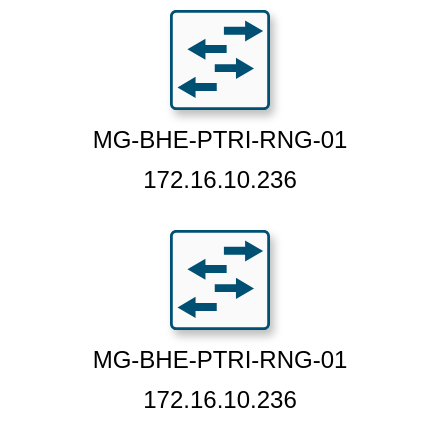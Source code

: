 <mxfile version="26.2.14">
  <diagram name="Page-1" id="c37626ed-c26b-45fb-9056-f9ebc6bb27b6">
    <mxGraphModel dx="778" dy="1310" grid="1" gridSize="10" guides="1" tooltips="1" connect="1" arrows="1" fold="1" page="1" pageScale="1" pageWidth="1100" pageHeight="850" background="none" math="0" shadow="0">
      <root>
        <mxCell id="0" />
        <mxCell id="1" parent="0" />
        <mxCell id="h46SICJPrgyOPjBbUtfY-3" value="" style="sketch=0;points=[[0.015,0.015,0],[0.985,0.015,0],[0.985,0.985,0],[0.015,0.985,0],[0.25,0,0],[0.5,0,0],[0.75,0,0],[1,0.25,0],[1,0.5,0],[1,0.75,0],[0.75,1,0],[0.5,1,0],[0.25,1,0],[0,0.75,0],[0,0.5,0],[0,0.25,0]];verticalLabelPosition=bottom;html=1;verticalAlign=top;aspect=fixed;align=center;pointerEvents=1;shape=mxgraph.cisco19.rect;prIcon=l2_switch;fillColor=#FAFAFA;strokeColor=#005073;shadow=1;" parent="1" vertex="1">
          <mxGeometry x="300" width="50" height="50" as="geometry" />
        </mxCell>
        <mxCell id="mYY6ErSgSZ1ai-WbCsFA-1" value="MG-BHE-PTRI-RNG-01" style="text;html=1;align=center;verticalAlign=middle;whiteSpace=wrap;rounded=0;" parent="1" vertex="1">
          <mxGeometry x="215" y="50" width="220" height="30" as="geometry" />
        </mxCell>
        <mxCell id="mYY6ErSgSZ1ai-WbCsFA-2" value="172.16.10.236" style="text;html=1;align=center;verticalAlign=middle;whiteSpace=wrap;rounded=0;" parent="1" vertex="1">
          <mxGeometry x="215" y="70" width="220" height="30" as="geometry" />
        </mxCell>
        <mxCell id="qroyxTC7oz-hblsjeTax-1" value="" style="sketch=0;points=[[0.015,0.015,0],[0.985,0.015,0],[0.985,0.985,0],[0.015,0.985,0],[0.25,0,0],[0.5,0,0],[0.75,0,0],[1,0.25,0],[1,0.5,0],[1,0.75,0],[0.75,1,0],[0.5,1,0],[0.25,1,0],[0,0.75,0],[0,0.5,0],[0,0.25,0]];verticalLabelPosition=bottom;html=1;verticalAlign=top;aspect=fixed;align=center;pointerEvents=1;shape=mxgraph.cisco19.rect;prIcon=l2_switch;fillColor=#FAFAFA;strokeColor=#005073;shadow=1;" vertex="1" parent="1">
          <mxGeometry x="300" y="110" width="50" height="50" as="geometry" />
        </mxCell>
        <mxCell id="qroyxTC7oz-hblsjeTax-2" value="MG-BHE-PTRI-RNG-01" style="text;html=1;align=center;verticalAlign=middle;whiteSpace=wrap;rounded=0;" vertex="1" parent="1">
          <mxGeometry x="215" y="160" width="220" height="30" as="geometry" />
        </mxCell>
        <mxCell id="qroyxTC7oz-hblsjeTax-3" value="172.16.10.236" style="text;html=1;align=center;verticalAlign=middle;whiteSpace=wrap;rounded=0;" vertex="1" parent="1">
          <mxGeometry x="215" y="180" width="220" height="30" as="geometry" />
        </mxCell>
      </root>
    </mxGraphModel>
  </diagram>
</mxfile>
